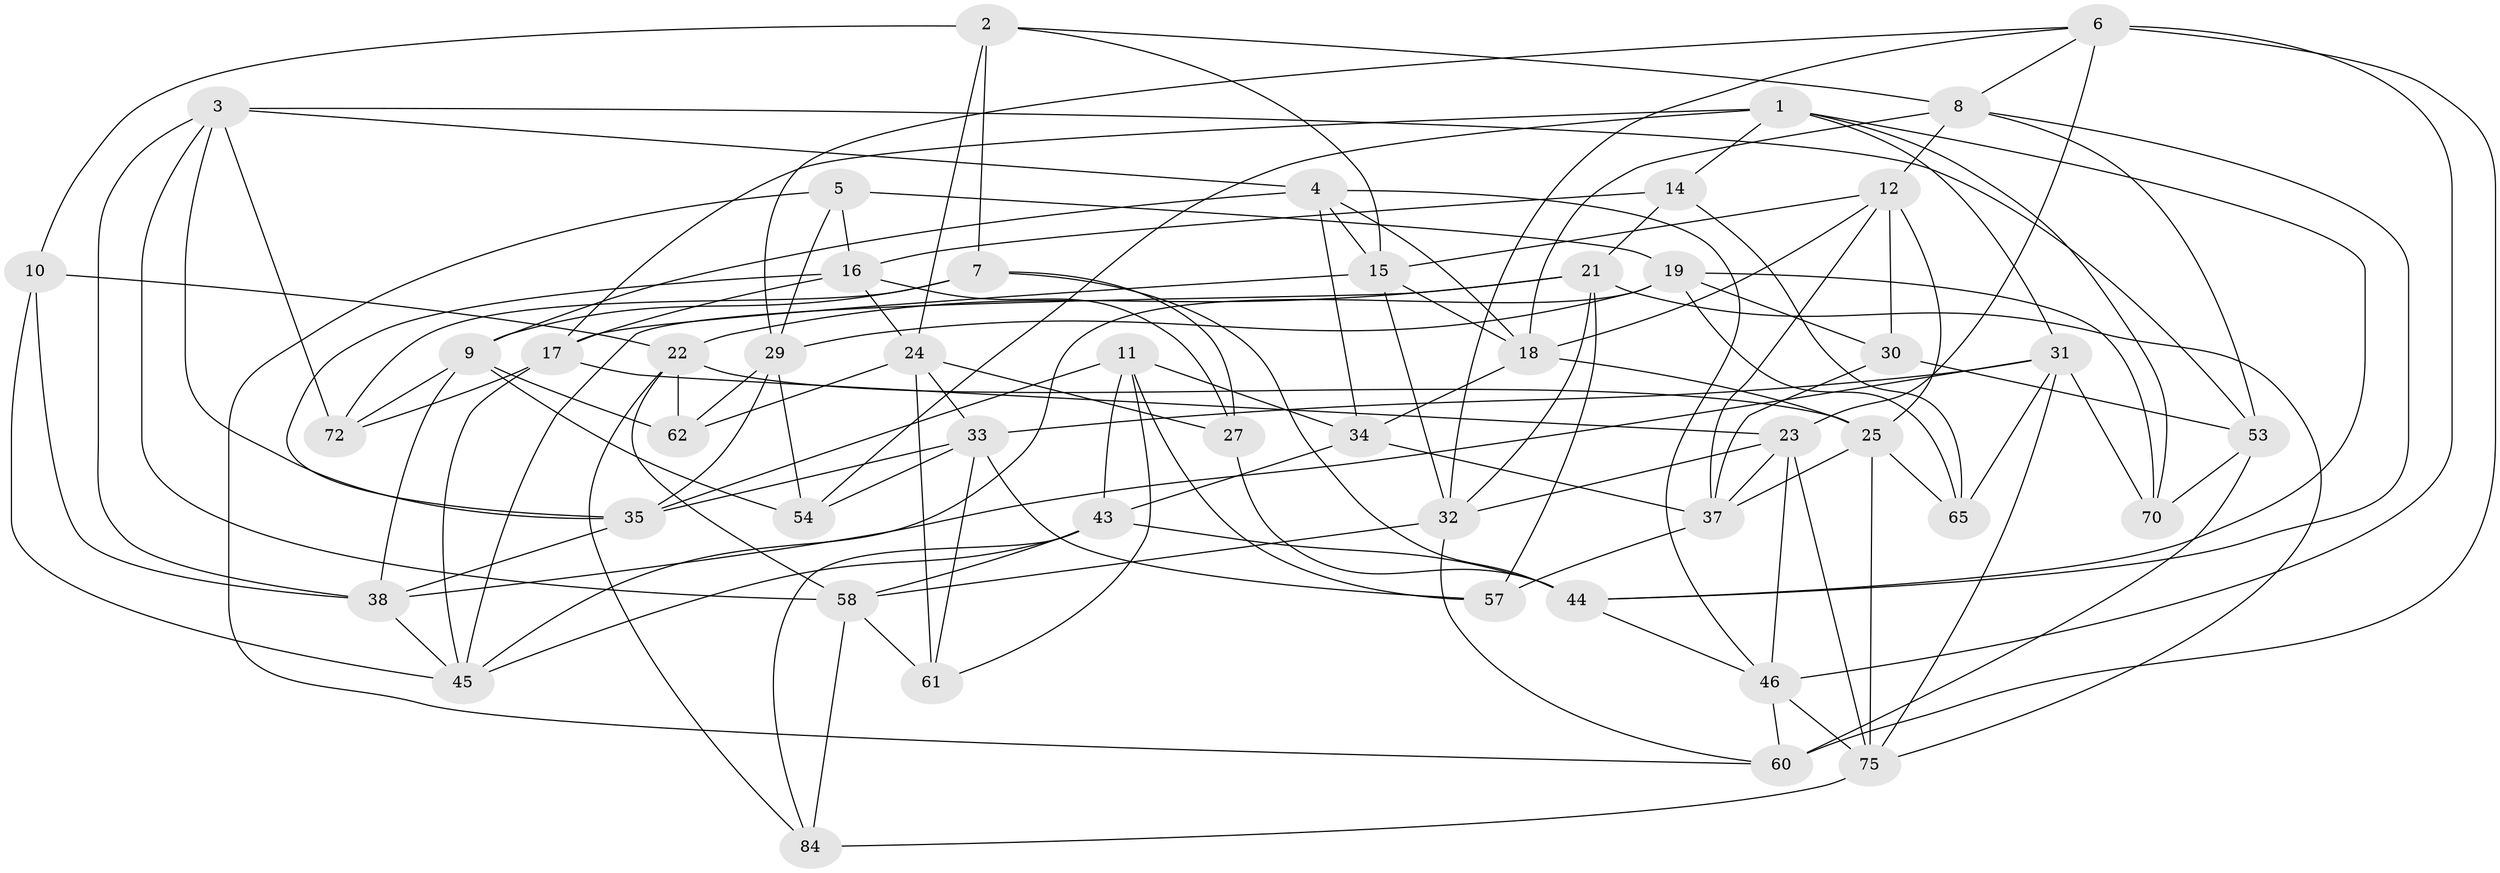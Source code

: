 // Generated by graph-tools (version 1.1) at 2025/24/03/03/25 07:24:29]
// undirected, 49 vertices, 131 edges
graph export_dot {
graph [start="1"]
  node [color=gray90,style=filled];
  1 [super="+50"];
  2 [super="+26"];
  3 [super="+64"];
  4 [super="+55"];
  5;
  6 [super="+28"];
  7 [super="+48"];
  8 [super="+66"];
  9 [super="+69"];
  10;
  11 [super="+13"];
  12 [super="+68"];
  14;
  15 [super="+51"];
  16 [super="+82"];
  17 [super="+79"];
  18 [super="+77"];
  19 [super="+20"];
  21 [super="+41"];
  22 [super="+67"];
  23 [super="+85"];
  24 [super="+42"];
  25 [super="+71"];
  27;
  29 [super="+36"];
  30;
  31 [super="+40"];
  32 [super="+83"];
  33 [super="+52"];
  34 [super="+59"];
  35 [super="+39"];
  37 [super="+49"];
  38 [super="+73"];
  43 [super="+56"];
  44 [super="+47"];
  45 [super="+81"];
  46 [super="+63"];
  53 [super="+74"];
  54;
  57;
  58 [super="+80"];
  60 [super="+78"];
  61;
  62;
  65;
  70;
  72;
  75 [super="+76"];
  84;
  1 -- 14;
  1 -- 54;
  1 -- 70;
  1 -- 44;
  1 -- 17;
  1 -- 31;
  2 -- 24;
  2 -- 15;
  2 -- 10;
  2 -- 7 [weight=2];
  2 -- 8;
  3 -- 35;
  3 -- 72;
  3 -- 58;
  3 -- 4;
  3 -- 53;
  3 -- 38;
  4 -- 15;
  4 -- 34;
  4 -- 9;
  4 -- 18;
  4 -- 46;
  5 -- 16;
  5 -- 19;
  5 -- 60;
  5 -- 29;
  6 -- 23;
  6 -- 60;
  6 -- 29;
  6 -- 46;
  6 -- 8;
  6 -- 32;
  7 -- 9;
  7 -- 72;
  7 -- 27;
  7 -- 44;
  8 -- 44;
  8 -- 18;
  8 -- 53;
  8 -- 12;
  9 -- 38;
  9 -- 62;
  9 -- 72;
  9 -- 54;
  10 -- 45;
  10 -- 22;
  10 -- 38;
  11 -- 34 [weight=2];
  11 -- 61;
  11 -- 57;
  11 -- 43;
  11 -- 35;
  12 -- 15;
  12 -- 37;
  12 -- 25;
  12 -- 30;
  12 -- 18;
  14 -- 65;
  14 -- 16;
  14 -- 21;
  15 -- 32;
  15 -- 17;
  15 -- 18;
  16 -- 35;
  16 -- 27;
  16 -- 24;
  16 -- 17;
  17 -- 72;
  17 -- 23;
  17 -- 45;
  18 -- 34;
  18 -- 25;
  19 -- 29;
  19 -- 45;
  19 -- 70;
  19 -- 65;
  19 -- 30;
  21 -- 57;
  21 -- 75;
  21 -- 22;
  21 -- 45;
  21 -- 32;
  22 -- 62;
  22 -- 84;
  22 -- 58;
  22 -- 25;
  23 -- 46;
  23 -- 32;
  23 -- 75;
  23 -- 37;
  24 -- 27;
  24 -- 33;
  24 -- 61;
  24 -- 62;
  25 -- 37;
  25 -- 65;
  25 -- 75;
  27 -- 44;
  29 -- 54;
  29 -- 35;
  29 -- 62;
  30 -- 37;
  30 -- 53;
  31 -- 65;
  31 -- 75;
  31 -- 70;
  31 -- 38;
  31 -- 33;
  32 -- 60;
  32 -- 58;
  33 -- 57;
  33 -- 61;
  33 -- 54;
  33 -- 35;
  34 -- 37;
  34 -- 43;
  35 -- 38;
  37 -- 57;
  38 -- 45;
  43 -- 44;
  43 -- 45;
  43 -- 58;
  43 -- 84;
  44 -- 46;
  46 -- 75;
  46 -- 60;
  53 -- 70;
  53 -- 60 [weight=2];
  58 -- 84;
  58 -- 61;
  75 -- 84;
}
